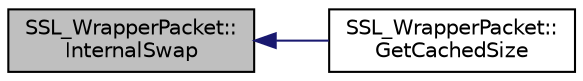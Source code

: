 digraph "SSL_WrapperPacket::InternalSwap"
{
 // INTERACTIVE_SVG=YES
  edge [fontname="Helvetica",fontsize="10",labelfontname="Helvetica",labelfontsize="10"];
  node [fontname="Helvetica",fontsize="10",shape=record];
  rankdir="LR";
  Node1 [label="SSL_WrapperPacket::\lInternalSwap",height=0.2,width=0.4,color="black", fillcolor="grey75", style="filled", fontcolor="black"];
  Node1 -> Node2 [dir="back",color="midnightblue",fontsize="10",style="solid",fontname="Helvetica"];
  Node2 [label="SSL_WrapperPacket::\lGetCachedSize",height=0.2,width=0.4,color="black", fillcolor="white", style="filled",URL="$d3/ddc/class_s_s_l___wrapper_packet.html#a6070aee6cc957669994d13dcb28e7984"];
}
